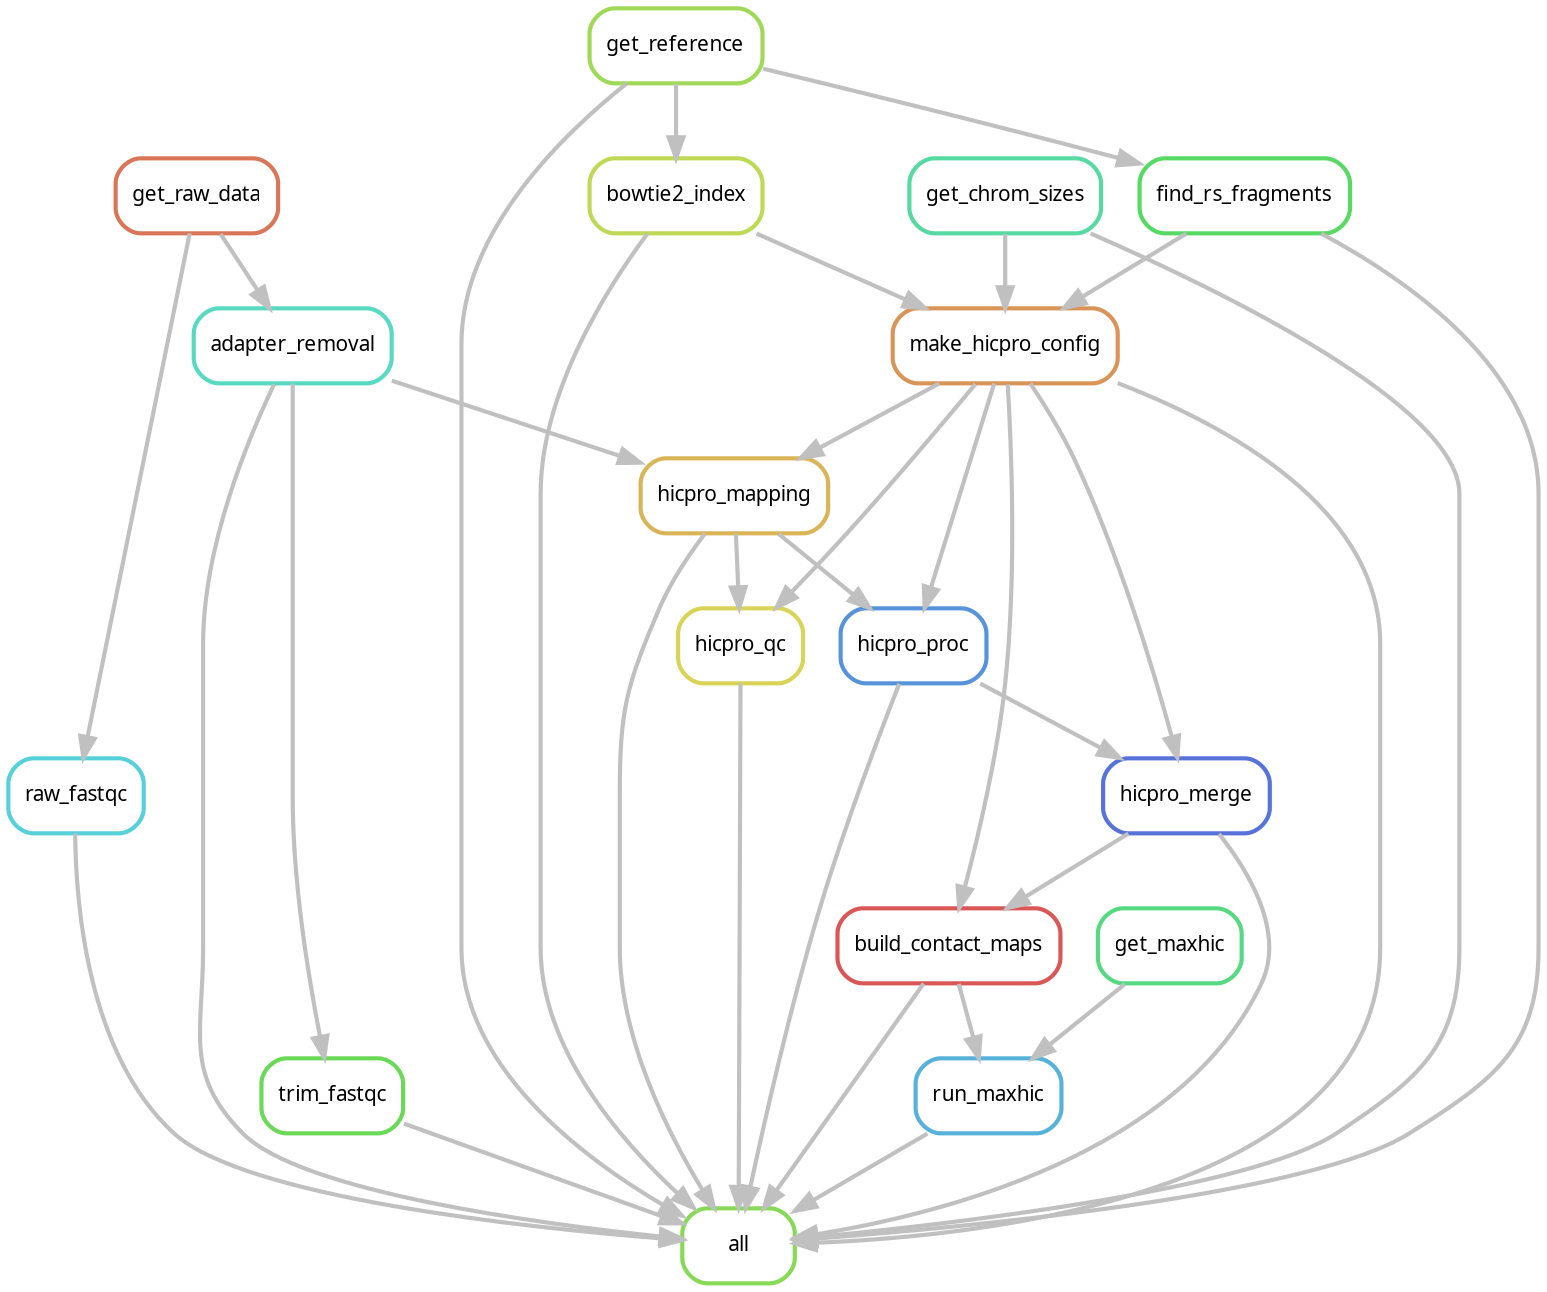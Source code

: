 digraph snakemake_dag {
    graph[bgcolor=white, margin=0];
    node[shape=box, style=rounded, fontname=sans,                 fontsize=10, penwidth=2];
    edge[penwidth=2, color=grey];
	0[label = "all", color = "0.27 0.6 0.85", style="rounded"];
	1[label = "run_maxhic", color = "0.55 0.6 0.85", style="rounded"];
	2[label = "build_contact_maps", color = "0.00 0.6 0.85", style="rounded"];
	3[label = "bowtie2_index", color = "0.20 0.6 0.85", style="rounded"];
	4[label = "raw_fastqc", color = "0.51 0.6 0.85", style="rounded"];
	5[label = "hicpro_proc", color = "0.59 0.6 0.85", style="rounded"];
	6[label = "adapter_removal", color = "0.47 0.6 0.85", style="rounded"];
	7[label = "get_reference", color = "0.24 0.6 0.85", style="rounded"];
	8[label = "trim_fastqc", color = "0.31 0.6 0.85", style="rounded"];
	9[label = "hicpro_merge", color = "0.63 0.6 0.85", style="rounded"];
	10[label = "hicpro_mapping", color = "0.12 0.6 0.85", style="rounded"];
	11[label = "find_rs_fragments", color = "0.35 0.6 0.85", style="rounded"];
	12[label = "get_chrom_sizes", color = "0.43 0.6 0.85", style="rounded"];
	13[label = "hicpro_qc", color = "0.16 0.6 0.85", style="rounded"];
	14[label = "make_hicpro_config", color = "0.08 0.6 0.85", style="rounded"];
	15[label = "get_maxhic", color = "0.39 0.6 0.85", style="rounded"];
	16[label = "get_raw_data", color = "0.04 0.6 0.85", style="rounded"];
	2 -> 0
	10 -> 0
	13 -> 0
	14 -> 0
	3 -> 0
	7 -> 0
	8 -> 0
	11 -> 0
	12 -> 0
	6 -> 0
	4 -> 0
	1 -> 0
	5 -> 0
	9 -> 0
	2 -> 1
	15 -> 1
	14 -> 2
	9 -> 2
	7 -> 3
	16 -> 4
	14 -> 5
	10 -> 5
	16 -> 6
	6 -> 8
	14 -> 9
	5 -> 9
	6 -> 10
	14 -> 10
	7 -> 11
	14 -> 13
	10 -> 13
	11 -> 14
	12 -> 14
	3 -> 14
}            
